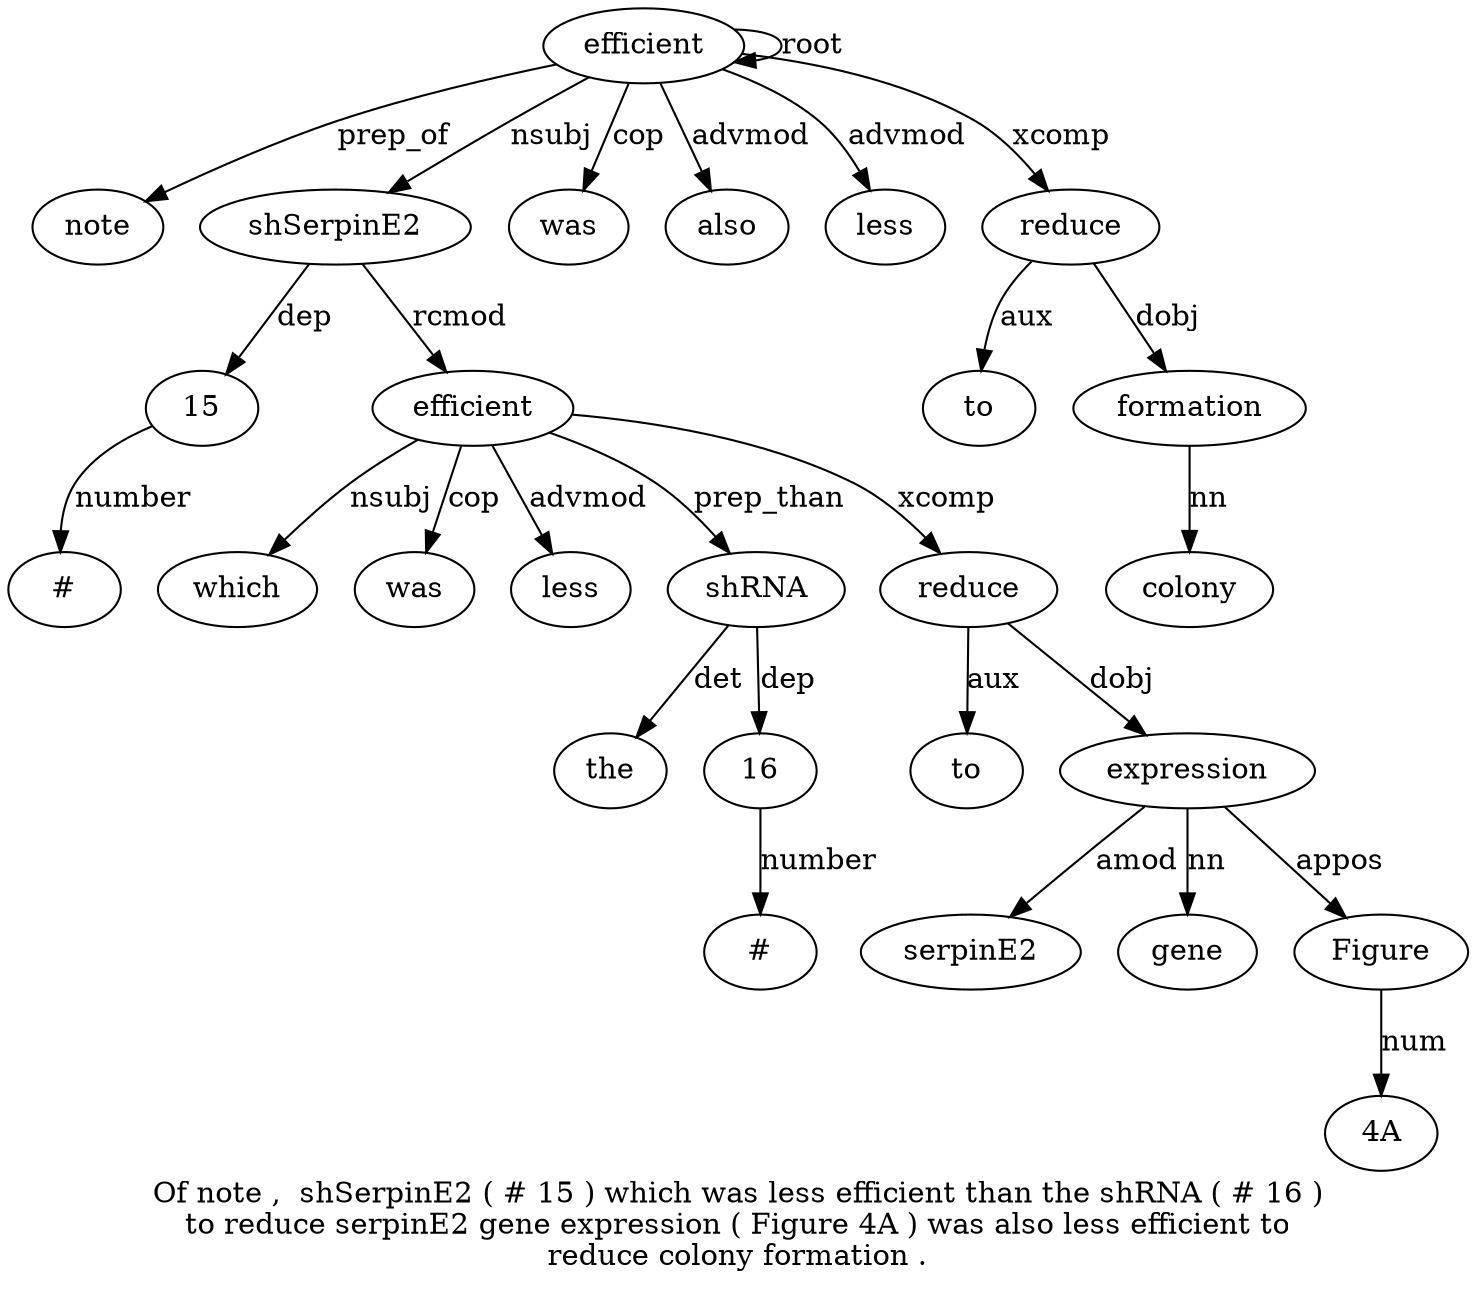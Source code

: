digraph "Of note ,  shSerpinE2 ( # 15 ) which was less efficient than the shRNA ( # 16 ) to reduce serpinE2 gene expression ( Figure 4A ) was also less efficient to reduce colony formation ." {
label="Of note ,  shSerpinE2 ( # 15 ) which was less efficient than the shRNA ( # 16 )
to reduce serpinE2 gene expression ( Figure 4A ) was also less efficient to
reduce colony formation .";
efficient32 [style=filled, fillcolor=white, label=efficient];
note2 [style=filled, fillcolor=white, label=note];
efficient32 -> note2  [label=prep_of];
shSerpinE24 [style=filled, fillcolor=white, label=shSerpinE2];
efficient32 -> shSerpinE24  [label=nsubj];
157 [style=filled, fillcolor=white, label=15];
"#6" [style=filled, fillcolor=white, label="#"];
157 -> "#6"  [label=number];
shSerpinE24 -> 157  [label=dep];
efficient12 [style=filled, fillcolor=white, label=efficient];
which9 [style=filled, fillcolor=white, label=which];
efficient12 -> which9  [label=nsubj];
was10 [style=filled, fillcolor=white, label=was];
efficient12 -> was10  [label=cop];
less11 [style=filled, fillcolor=white, label=less];
efficient12 -> less11  [label=advmod];
shSerpinE24 -> efficient12  [label=rcmod];
shRNA15 [style=filled, fillcolor=white, label=shRNA];
the14 [style=filled, fillcolor=white, label=the];
shRNA15 -> the14  [label=det];
efficient12 -> shRNA15  [label=prep_than];
1618 [style=filled, fillcolor=white, label=16];
"#17" [style=filled, fillcolor=white, label="#"];
1618 -> "#17"  [label=number];
shRNA15 -> 1618  [label=dep];
reduce21 [style=filled, fillcolor=white, label=reduce];
to20 [style=filled, fillcolor=white, label=to];
reduce21 -> to20  [label=aux];
efficient12 -> reduce21  [label=xcomp];
expression24 [style=filled, fillcolor=white, label=expression];
serpinE2 [style=filled, fillcolor=white, label=serpinE2];
expression24 -> serpinE2  [label=amod];
gene23 [style=filled, fillcolor=white, label=gene];
expression24 -> gene23  [label=nn];
reduce21 -> expression24  [label=dobj];
Figure26 [style=filled, fillcolor=white, label=Figure];
expression24 -> Figure26  [label=appos];
"4A27" [style=filled, fillcolor=white, label="4A"];
Figure26 -> "4A27"  [label=num];
was29 [style=filled, fillcolor=white, label=was];
efficient32 -> was29  [label=cop];
also30 [style=filled, fillcolor=white, label=also];
efficient32 -> also30  [label=advmod];
less31 [style=filled, fillcolor=white, label=less];
efficient32 -> less31  [label=advmod];
efficient32 -> efficient32  [label=root];
reduce34 [style=filled, fillcolor=white, label=reduce];
to33 [style=filled, fillcolor=white, label=to];
reduce34 -> to33  [label=aux];
efficient32 -> reduce34  [label=xcomp];
formation36 [style=filled, fillcolor=white, label=formation];
colony35 [style=filled, fillcolor=white, label=colony];
formation36 -> colony35  [label=nn];
reduce34 -> formation36  [label=dobj];
}
